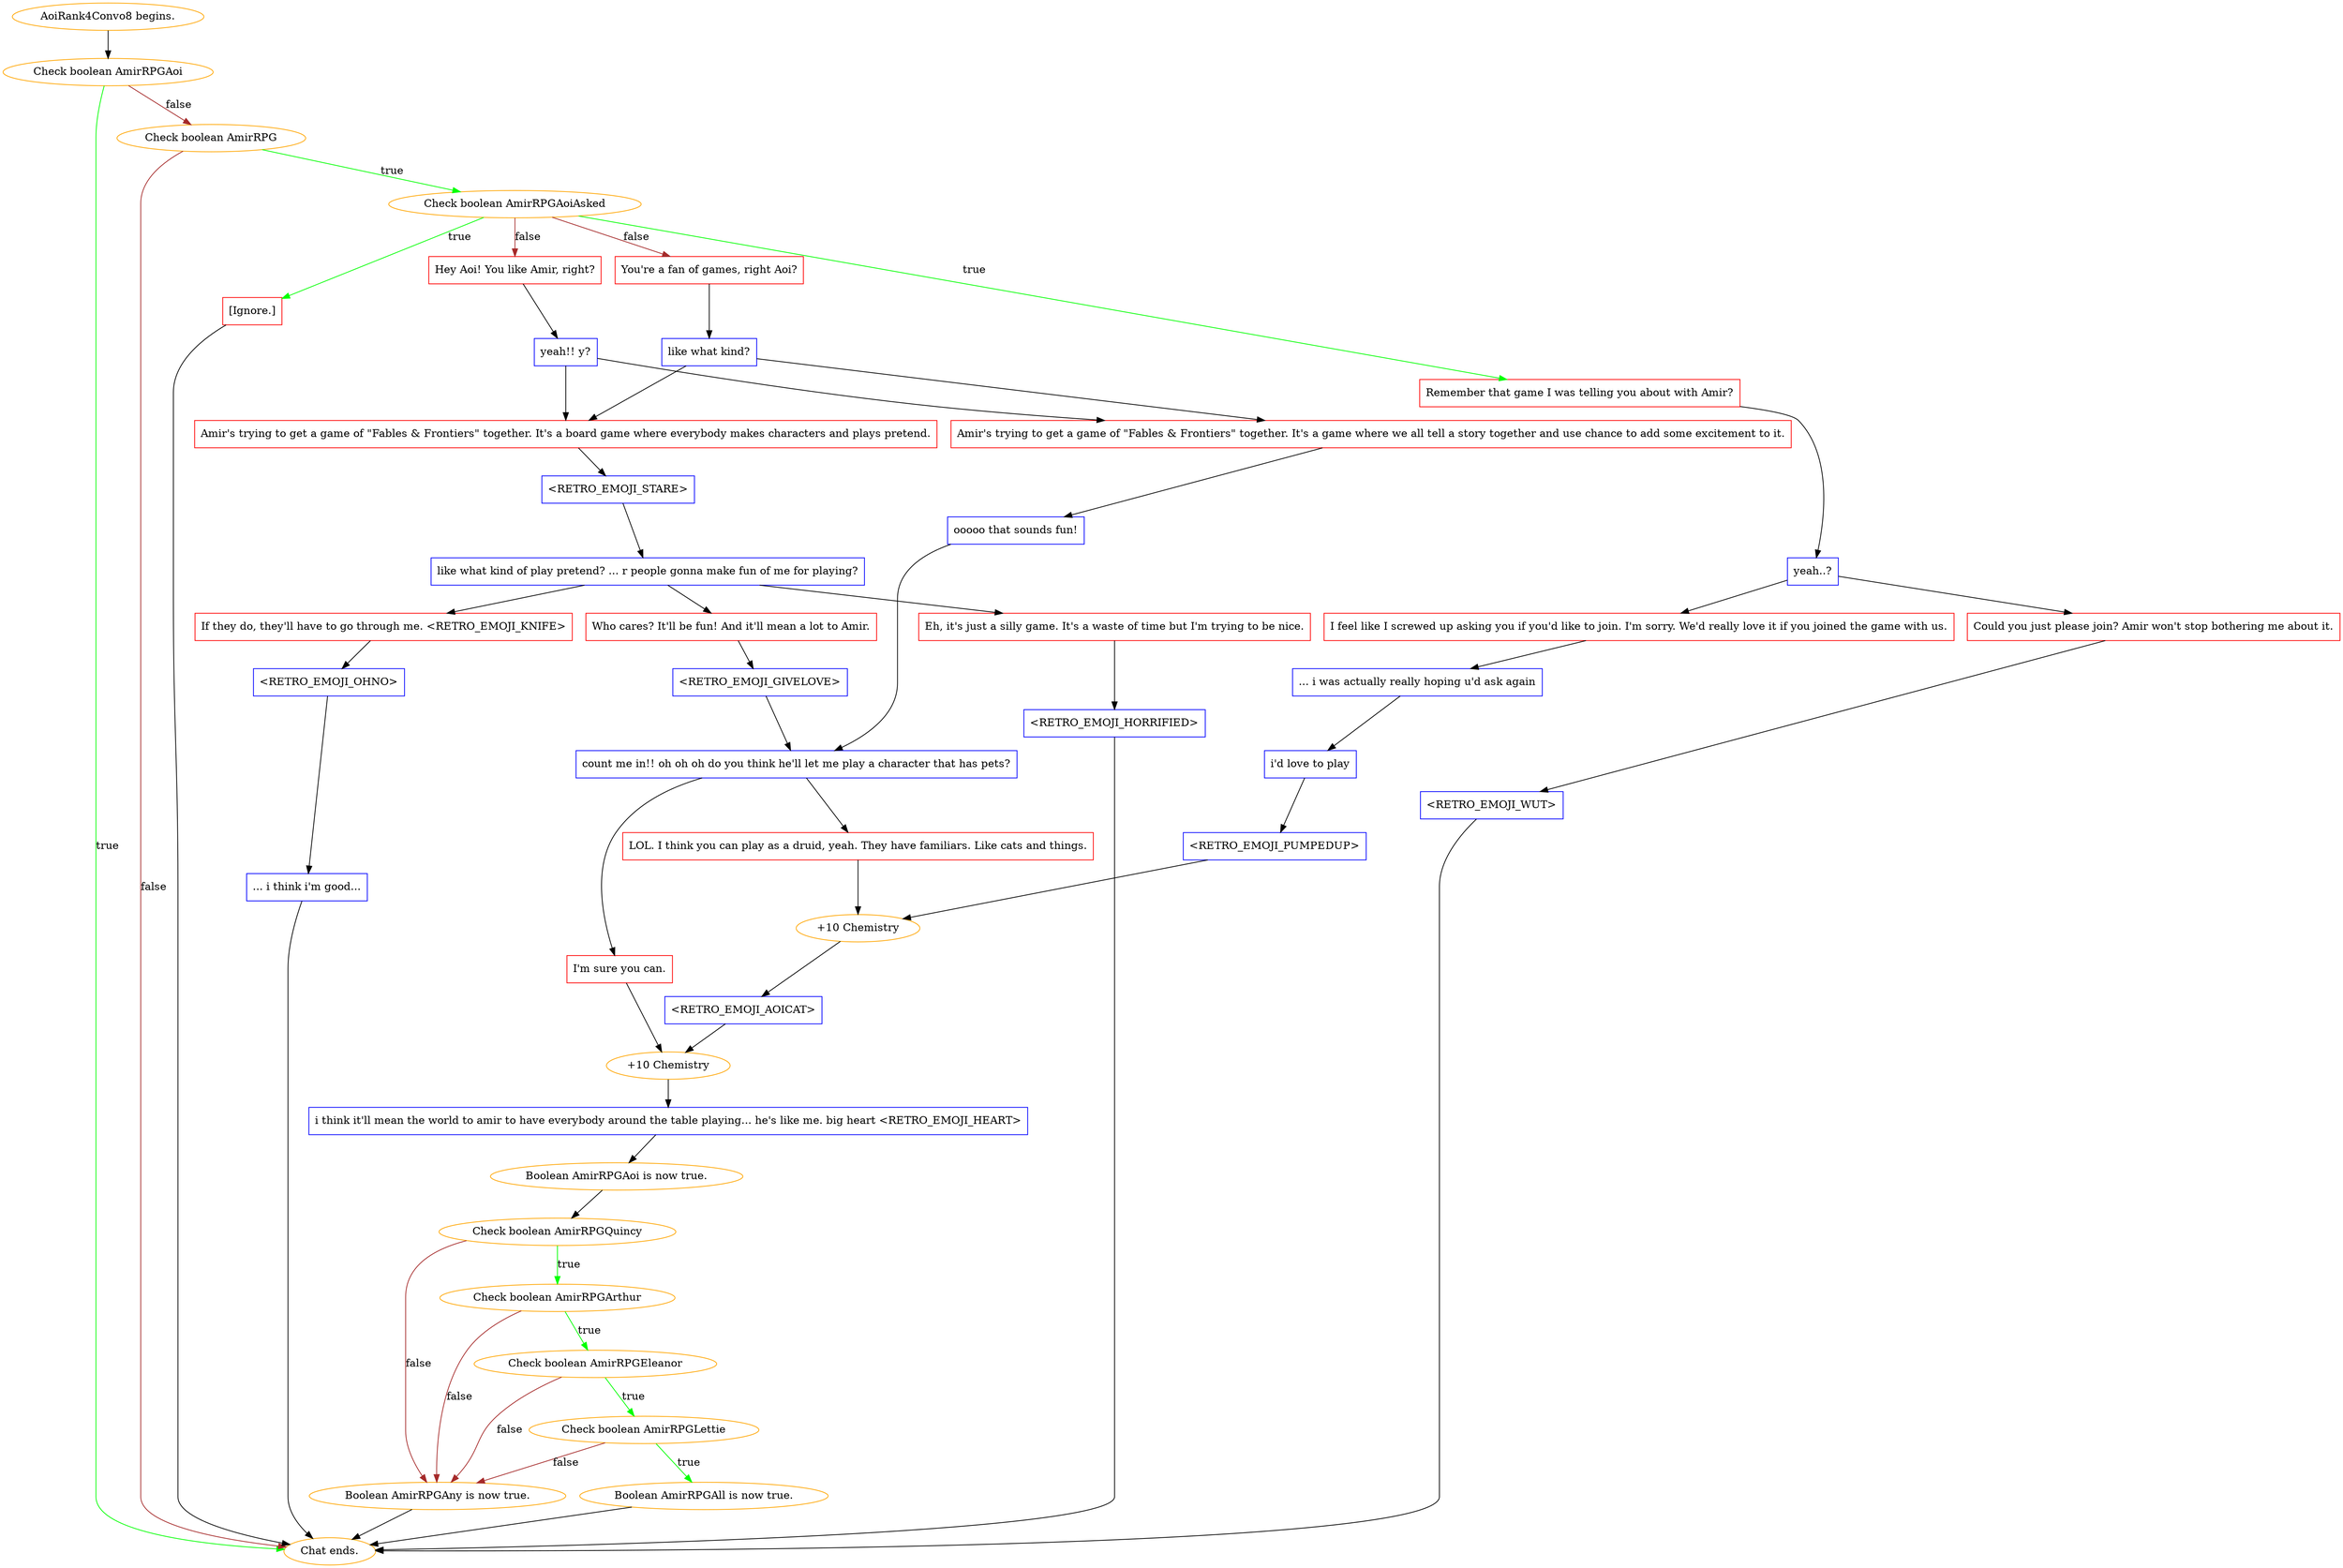 digraph {
	"AoiRank4Convo8 begins." [color=orange];
		"AoiRank4Convo8 begins." -> 3827;
	3827 [label="Check boolean AmirRPGAoi",color=orange];
		3827 -> "Chat ends." [label=true,color=green];
		3827 -> 3013 [label=false,color=brown];
	"Chat ends." [color=orange];
	3013 [label="Check boolean AmirRPG",color=orange];
		3013 -> 3014 [label=true,color=green];
		3013 -> "Chat ends." [label=false,color=brown];
	3014 [label="Check boolean AmirRPGAoiAsked",color=orange];
		3014 -> 3016 [label=true,color=green];
		3014 -> 3017 [label=true,color=green];
		3014 -> 3018 [label=false,color=brown];
		3014 -> 3019 [label=false,color=brown];
	3016 [label="Remember that game I was telling you about with Amir?",shape=box,color=red];
		3016 -> 3020;
	3017 [label="[Ignore.]",shape=box,color=red];
		3017 -> "Chat ends.";
	3018 [label="Hey Aoi! You like Amir, right?",shape=box,color=red];
		3018 -> 3022;
	3019 [label="You're a fan of games, right Aoi?",shape=box,color=red];
		3019 -> 3023;
	3020 [label="yeah..?",shape=box,color=blue];
		3020 -> 3024;
		3020 -> 3025;
	3022 [label="yeah!! y?",shape=box,color=blue];
		3022 -> 3030;
		3022 -> 3031;
	3023 [label="like what kind?",shape=box,color=blue];
		3023 -> 3030;
		3023 -> 3031;
	3024 [label="I feel like I screwed up asking you if you'd like to join. I'm sorry. We'd really love it if you joined the game with us.",shape=box,color=red];
		3024 -> 3026;
	3025 [label="Could you just please join? Amir won't stop bothering me about it.",shape=box,color=red];
		3025 -> 3027;
	3030 [label="Amir's trying to get a game of \"Fables & Frontiers\" together. It's a board game where everybody makes characters and plays pretend.",shape=box,color=red];
		3030 -> 3032;
	3031 [label="Amir's trying to get a game of \"Fables & Frontiers\" together. It's a game where we all tell a story together and use chance to add some excitement to it.",shape=box,color=red];
		3031 -> 3033;
	3026 [label="... i was actually really hoping u'd ask again",shape=box,color=blue];
		3026 -> 3029;
	3027 [label="<RETRO_EMOJI_WUT>",shape=box,color=blue];
		3027 -> "Chat ends.";
	3032 [label="<RETRO_EMOJI_STARE>",shape=box,color=blue];
		3032 -> 3035;
	3033 [label="ooooo that sounds fun!",shape=box,color=blue];
		3033 -> 3043;
	3029 [label="i'd love to play",shape=box,color=blue];
		3029 -> 3034;
	3035 [label="like what kind of play pretend? ... r people gonna make fun of me for playing?",shape=box,color=blue];
		3035 -> 3036;
		3035 -> 3037;
		3035 -> 3038;
	3043 [label="count me in!! oh oh oh do you think he'll let me play a character that has pets?",shape=box,color=blue];
		3043 -> 3046;
		3043 -> 3047;
	3034 [label="<RETRO_EMOJI_PUMPEDUP>",shape=box,color=blue];
		3034 -> 3048;
	3036 [label="Eh, it's just a silly game. It's a waste of time but I'm trying to be nice.",shape=box,color=red];
		3036 -> 3039;
	3037 [label="If they do, they'll have to go through me. <RETRO_EMOJI_KNIFE>",shape=box,color=red];
		3037 -> 3041;
	3038 [label="Who cares? It'll be fun! And it'll mean a lot to Amir.",shape=box,color=red];
		3038 -> 3042;
	3046 [label="LOL. I think you can play as a druid, yeah. They have familiars. Like cats and things.",shape=box,color=red];
		3046 -> 3048;
	3047 [label="I'm sure you can.",shape=box,color=red];
		3047 -> 3050;
	3048 [label="+10 Chemistry",color=orange];
		3048 -> 3049;
	3039 [label="<RETRO_EMOJI_HORRIFIED>",shape=box,color=blue];
		3039 -> "Chat ends.";
	3041 [label="<RETRO_EMOJI_OHNO>",shape=box,color=blue];
		3041 -> 3044;
	3042 [label="<RETRO_EMOJI_GIVELOVE>",shape=box,color=blue];
		3042 -> 3043;
	3050 [label="+10 Chemistry",color=orange];
		3050 -> 3051;
	3049 [label="<RETRO_EMOJI_AOICAT>",shape=box,color=blue];
		3049 -> 3050;
	3044 [label="... i think i'm good...",shape=box,color=blue];
		3044 -> "Chat ends.";
	3051 [label="i think it'll mean the world to amir to have everybody around the table playing... he's like me. big heart <RETRO_EMOJI_HEART>",shape=box,color=blue];
		3051 -> "/EE/Types/Engine/SetBooleanDialogueNode:AmirRPGAoi:3053";
	"/EE/Types/Engine/SetBooleanDialogueNode:AmirRPGAoi:3053" [label="Boolean AmirRPGAoi is now true.",color=orange];
		"/EE/Types/Engine/SetBooleanDialogueNode:AmirRPGAoi:3053" -> 3053;
	3053 [label="Check boolean AmirRPGQuincy",color=orange];
		3053 -> 3054 [label=true,color=green];
		3053 -> "/EE/Types/Engine/SetBooleanDialogueNode:AmirRPGAny:Chat ends." [label=false,color=brown];
	3054 [label="Check boolean AmirRPGArthur",color=orange];
		3054 -> 3055 [label=true,color=green];
		3054 -> "/EE/Types/Engine/SetBooleanDialogueNode:AmirRPGAny:Chat ends." [label=false,color=brown];
	"/EE/Types/Engine/SetBooleanDialogueNode:AmirRPGAny:Chat ends." [label="Boolean AmirRPGAny is now true.",color=orange];
		"/EE/Types/Engine/SetBooleanDialogueNode:AmirRPGAny:Chat ends." -> "Chat ends.";
	3055 [label="Check boolean AmirRPGEleanor",color=orange];
		3055 -> 3056 [label=true,color=green];
		3055 -> "/EE/Types/Engine/SetBooleanDialogueNode:AmirRPGAny:Chat ends." [label=false,color=brown];
	3056 [label="Check boolean AmirRPGLettie",color=orange];
		3056 -> "/EE/Types/Engine/SetBooleanDialogueNode:AmirRPGAll:Chat ends." [label=true,color=green];
		3056 -> "/EE/Types/Engine/SetBooleanDialogueNode:AmirRPGAny:Chat ends." [label=false,color=brown];
	"/EE/Types/Engine/SetBooleanDialogueNode:AmirRPGAll:Chat ends." [label="Boolean AmirRPGAll is now true.",color=orange];
		"/EE/Types/Engine/SetBooleanDialogueNode:AmirRPGAll:Chat ends." -> "Chat ends.";
}